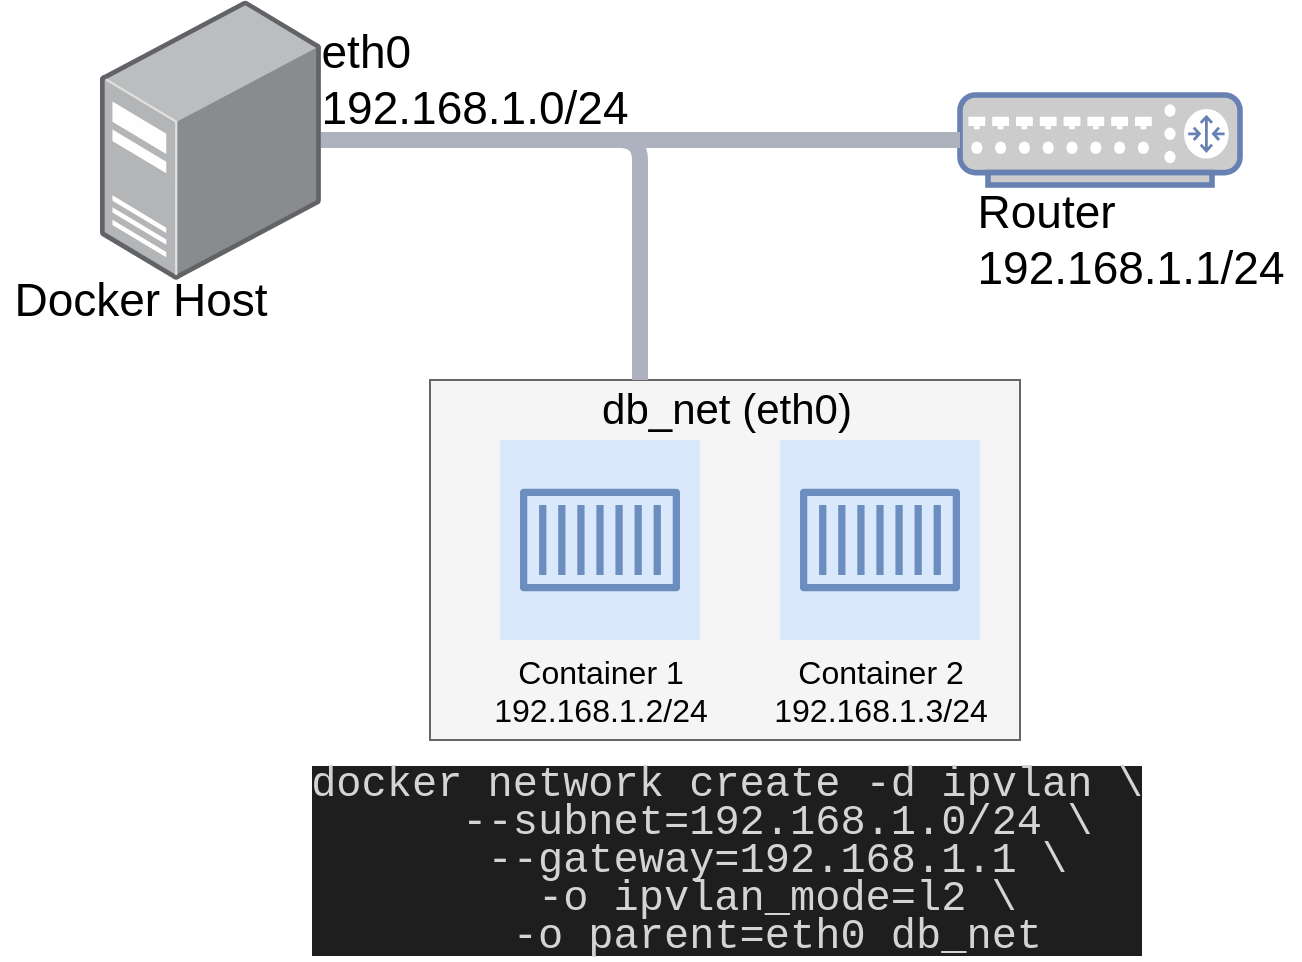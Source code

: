 <mxfile>
    <diagram id="s1-Mhtoa4oYCoZ-MJFSN" name="Page-1">
        <mxGraphModel dx="834" dy="352" grid="1" gridSize="10" guides="1" tooltips="1" connect="1" arrows="1" fold="1" page="1" pageScale="1" pageWidth="850" pageHeight="1100" math="0" shadow="0">
            <root>
                <mxCell id="0"/>
                <mxCell id="1" parent="0"/>
                <mxCell id="13" value="" style="whiteSpace=wrap;html=1;fontSize=23;fillColor=#f5f5f5;fontColor=#333333;strokeColor=#666666;" vertex="1" parent="1">
                    <mxGeometry x="305" y="330" width="295" height="180" as="geometry"/>
                </mxCell>
                <mxCell id="3" value="" style="fontColor=#0066CC;verticalAlign=top;verticalLabelPosition=bottom;labelPosition=center;align=center;html=1;outlineConnect=0;fillColor=#CCCCCC;strokeColor=#6881B3;gradientColor=none;gradientDirection=north;strokeWidth=2;shape=mxgraph.networks.router;" vertex="1" parent="1">
                    <mxGeometry x="570" y="187.5" width="140" height="45" as="geometry"/>
                </mxCell>
                <mxCell id="20" style="edgeStyle=orthogonalEdgeStyle;html=1;fontSize=21;strokeColor=#AEB2BF;endArrow=none;endFill=0;strokeWidth=8;" edge="1" parent="1" source="5" target="3">
                    <mxGeometry relative="1" as="geometry"/>
                </mxCell>
                <mxCell id="21" style="edgeStyle=orthogonalEdgeStyle;html=1;fontSize=21;endArrow=none;endFill=0;strokeColor=#AEB2BF;strokeWidth=8;fillColor=#f5f5f5;rounded=1;entryX=0.356;entryY=0;entryDx=0;entryDy=0;entryPerimeter=0;" edge="1" parent="1" source="5" target="13">
                    <mxGeometry relative="1" as="geometry">
                        <mxPoint x="410" y="320" as="targetPoint"/>
                        <Array as="points">
                            <mxPoint x="410" y="210"/>
                        </Array>
                    </mxGeometry>
                </mxCell>
                <mxCell id="5" value="" style="points=[];aspect=fixed;html=1;align=center;shadow=0;dashed=0;image;image=img/lib/allied_telesis/computer_and_terminals/Server_Desktop.svg;" vertex="1" parent="1">
                    <mxGeometry x="140" y="140" width="110.44" height="140" as="geometry"/>
                </mxCell>
                <mxCell id="6" value="&lt;font style=&quot;font-size: 23px&quot;&gt;Docker Host&lt;/font&gt;" style="text;html=1;resizable=0;autosize=1;align=center;verticalAlign=middle;points=[];fillColor=none;strokeColor=none;rounded=0;" vertex="1" parent="1">
                    <mxGeometry x="90" y="280" width="140" height="20" as="geometry"/>
                </mxCell>
                <mxCell id="8" value="&lt;div style=&quot;text-align: left&quot;&gt;&lt;span style=&quot;font-size: 23px&quot;&gt;eth0&lt;/span&gt;&lt;/div&gt;&lt;font style=&quot;font-size: 23px&quot;&gt;192.168.1.0/24&lt;br&gt;&lt;/font&gt;" style="text;html=1;resizable=0;autosize=1;align=center;verticalAlign=middle;points=[];fillColor=none;strokeColor=none;rounded=0;" vertex="1" parent="1">
                    <mxGeometry x="242" y="160" width="170" height="40" as="geometry"/>
                </mxCell>
                <mxCell id="9" value="&lt;div style=&quot;text-align: left&quot;&gt;&lt;span style=&quot;font-size: 23px&quot;&gt;Router&lt;/span&gt;&lt;/div&gt;&lt;font style=&quot;font-size: 23px&quot;&gt;192.168.1.1/24&lt;br&gt;&lt;/font&gt;" style="text;html=1;resizable=0;autosize=1;align=center;verticalAlign=middle;points=[];fillColor=none;strokeColor=none;rounded=0;" vertex="1" parent="1">
                    <mxGeometry x="570" y="240" width="170" height="40" as="geometry"/>
                </mxCell>
                <mxCell id="10" value="&lt;font style=&quot;font-size: 16px&quot;&gt;Container 1&lt;br&gt;192.168.1.2/24&lt;/font&gt;" style="sketch=0;outlineConnect=0;strokeColor=#6c8ebf;fillColor=#dae8fc;dashed=0;verticalLabelPosition=bottom;verticalAlign=top;align=center;html=1;fontSize=12;fontStyle=0;aspect=fixed;shape=mxgraph.aws4.resourceIcon;resIcon=mxgraph.aws4.container_1;" vertex="1" parent="1">
                    <mxGeometry x="340" y="360" width="100" height="100" as="geometry"/>
                </mxCell>
                <mxCell id="11" value="&lt;font style=&quot;font-size: 16px&quot;&gt;Container 2&lt;br&gt;192.168.1.3/24&lt;/font&gt;" style="sketch=0;outlineConnect=0;strokeColor=#6c8ebf;fillColor=#dae8fc;dashed=0;verticalLabelPosition=bottom;verticalAlign=top;align=center;html=1;fontSize=12;fontStyle=0;aspect=fixed;shape=mxgraph.aws4.resourceIcon;resIcon=mxgraph.aws4.container_1;" vertex="1" parent="1">
                    <mxGeometry x="480" y="360" width="100" height="100" as="geometry"/>
                </mxCell>
                <mxCell id="14" value="&lt;font style=&quot;font-size: 21px&quot;&gt;db_net (eth0)&lt;/font&gt;" style="text;html=1;resizable=0;autosize=1;align=center;verticalAlign=middle;points=[];fillColor=none;strokeColor=none;rounded=0;" vertex="1" parent="1">
                    <mxGeometry x="382.5" y="334" width="140" height="20" as="geometry"/>
                </mxCell>
                <mxCell id="23" value="&lt;div style=&quot;color: rgb(212 , 212 , 212) ; background-color: rgb(30 , 30 , 30) ; font-family: &amp;#34;consolas&amp;#34; , &amp;#34;courier new&amp;#34; , monospace ; line-height: 19px&quot;&gt;&lt;div&gt;docker network create -d ipvlan \&lt;/div&gt;&lt;div&gt;&amp;nbsp; &amp;nbsp; --subnet=192.168.1.0/24 \&lt;/div&gt;&lt;div&gt;&amp;nbsp; &amp;nbsp; --gateway=192.168.1.1 \&lt;/div&gt;&lt;div&gt;&amp;nbsp; &amp;nbsp; -o ipvlan_mode=l2 \&lt;/div&gt;&lt;div&gt;&amp;nbsp; &amp;nbsp; -o parent=eth0 db_net&lt;/div&gt;&lt;/div&gt;" style="text;html=1;resizable=0;autosize=1;align=center;verticalAlign=middle;points=[];fillColor=none;strokeColor=none;rounded=0;fontSize=21;" vertex="1" parent="1">
                    <mxGeometry x="252.5" y="520" width="400" height="100" as="geometry"/>
                </mxCell>
            </root>
        </mxGraphModel>
    </diagram>
</mxfile>